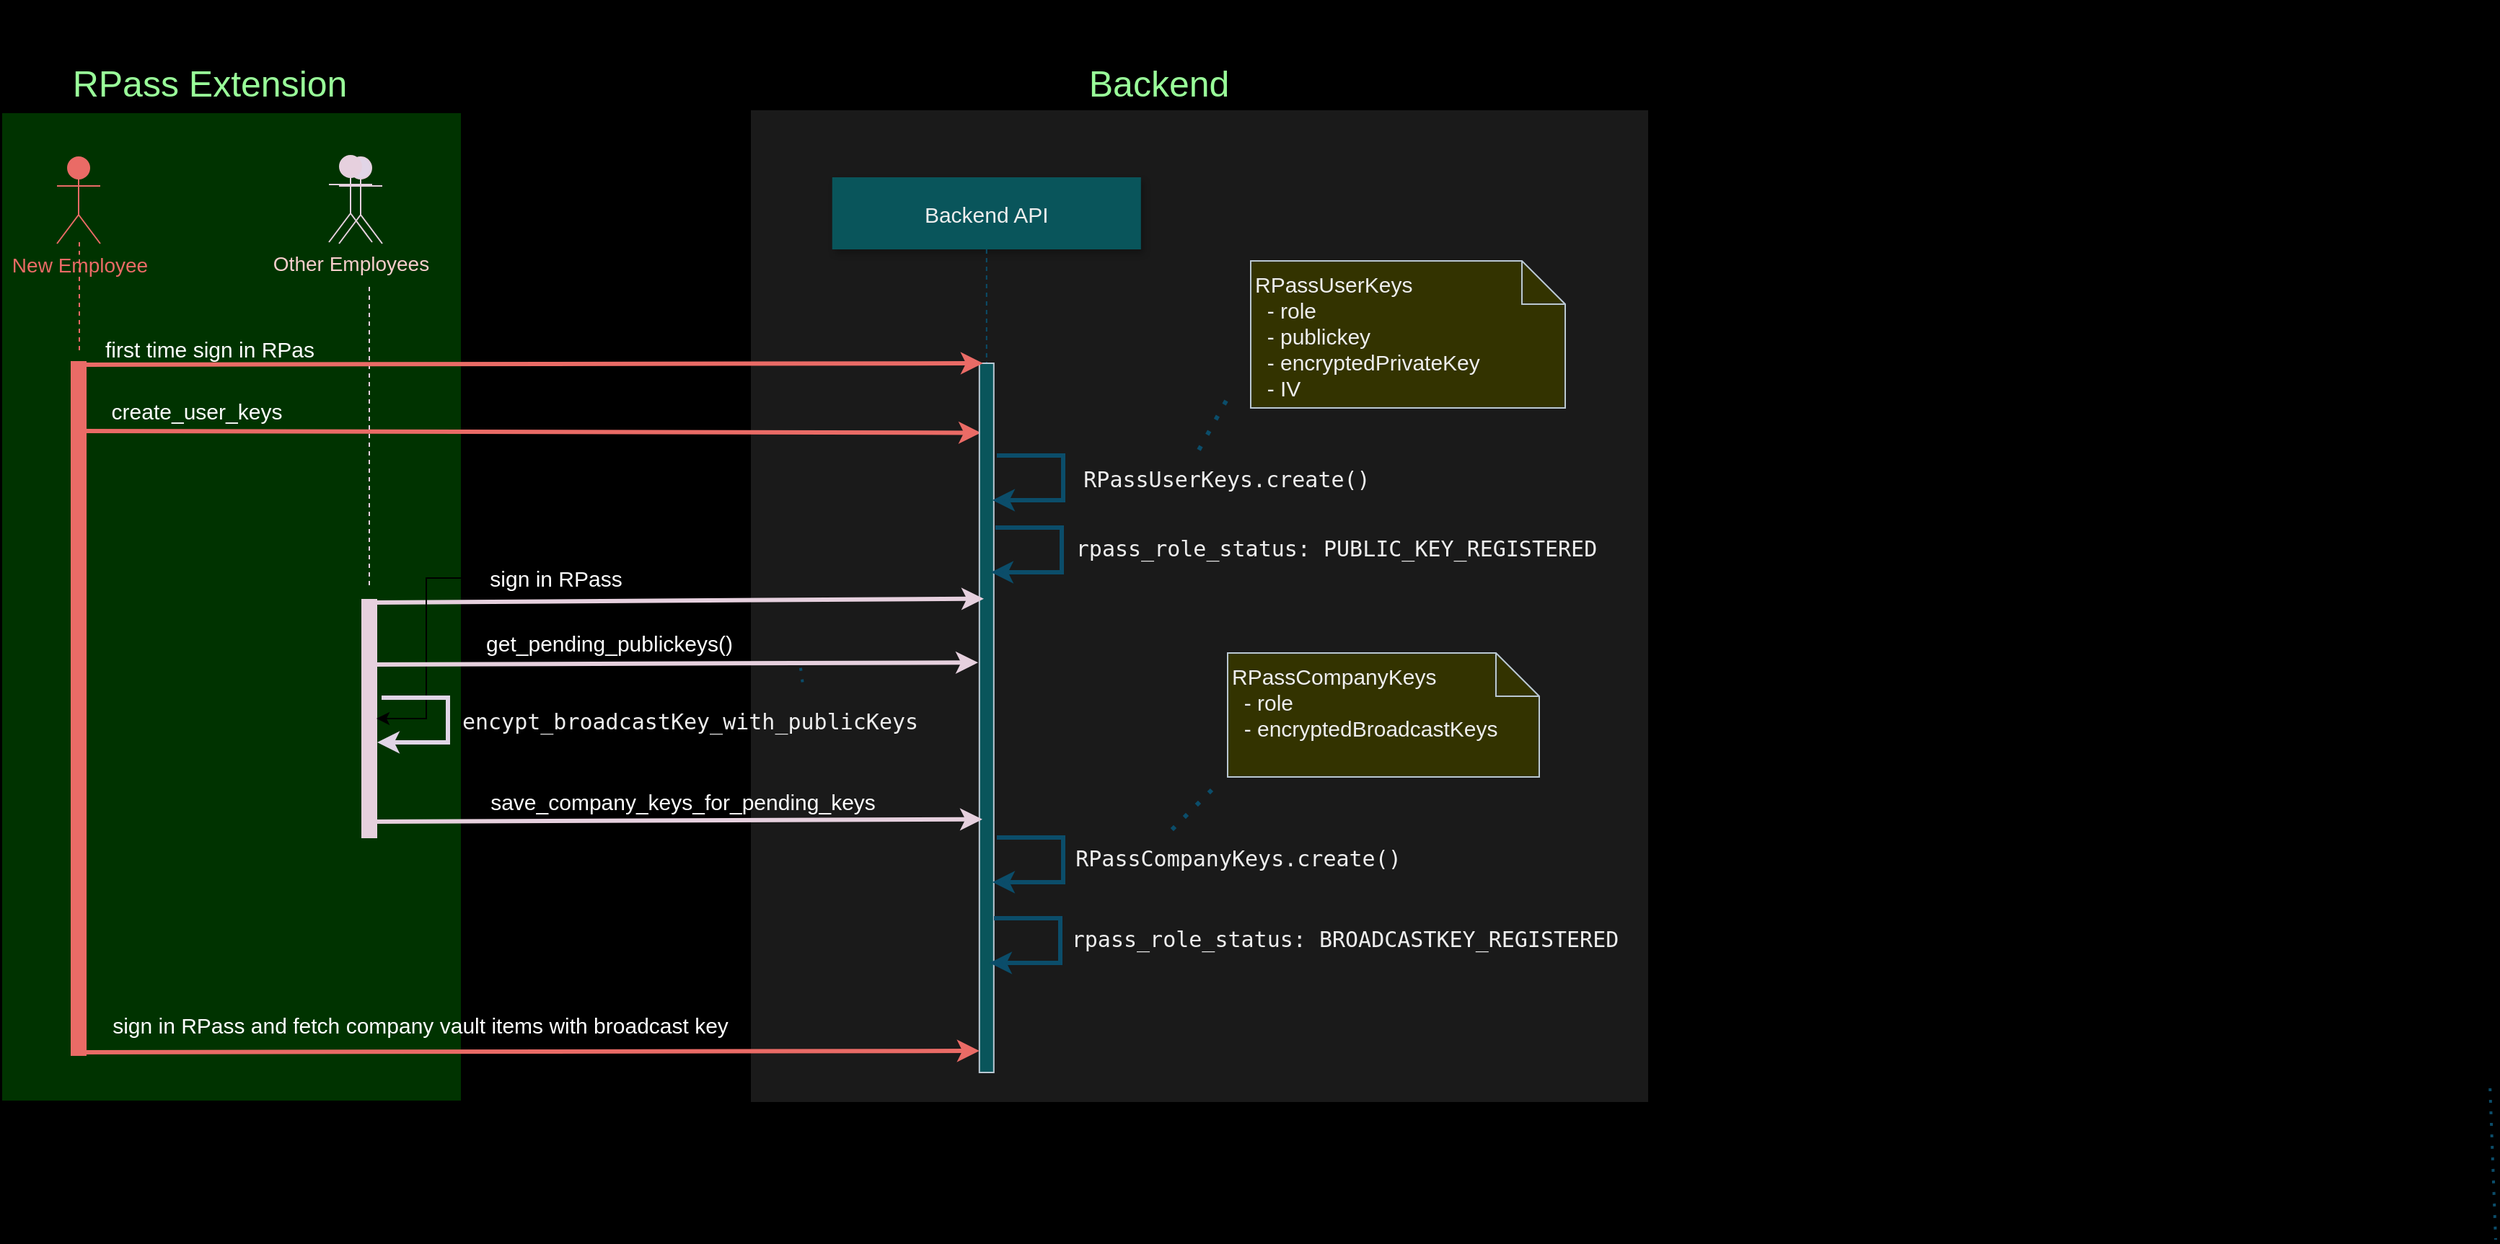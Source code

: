 <mxfile version="24.8.3">
  <diagram name="Page-1" id="9361dd3d-8414-5efd-6122-117bd74ce7a7">
    <mxGraphModel dx="1226" dy="1387" grid="0" gridSize="1" guides="1" tooltips="1" connect="1" arrows="1" fold="1" page="0" pageScale="1.5" pageWidth="826" pageHeight="1169" background="#000000" math="0" shadow="0">
      <root>
        <mxCell id="0" />
        <mxCell id="1" parent="0" />
        <mxCell id="HnRHryOFo4jIYyD-wib6-107" value="" style="rounded=0;whiteSpace=wrap;html=1;fillColor=#1A1A1A;" vertex="1" parent="1">
          <mxGeometry x="970" y="36" width="623" height="689" as="geometry" />
        </mxCell>
        <mxCell id="HnRHryOFo4jIYyD-wib6-99" value="" style="rounded=0;whiteSpace=wrap;html=1;fillColor=#003300;" vertex="1" parent="1">
          <mxGeometry x="451" y="38" width="319" height="686" as="geometry" />
        </mxCell>
        <mxCell id="2" value="" style="fillColor=#EA6B66;strokeColor=#EA6B66;fontSize=15;fontColor=#EEEEEE;labelBackgroundColor=none;" parent="1" vertex="1">
          <mxGeometry x="499.5" y="211" width="10" height="481" as="geometry" />
        </mxCell>
        <mxCell id="3" value="" style="edgeStyle=none;verticalLabelPosition=top;verticalAlign=bottom;labelPosition=left;align=right;fontSize=15;entryX=0.11;entryY=0.098;entryDx=0;entryDy=0;exitX=0.75;exitY=0;exitDx=0;exitDy=0;fontColor=#FFFFFF;labelBackgroundColor=none;strokeColor=#EA6B66;strokeWidth=3;entryPerimeter=0;" parent="1" target="26" edge="1">
          <mxGeometry width="100" height="100" as="geometry">
            <mxPoint x="504.5" y="259" as="sourcePoint" />
            <mxPoint x="901.9" y="255" as="targetPoint" />
            <mxPoint x="367" y="495" as="offset" />
          </mxGeometry>
        </mxCell>
        <mxCell id="24" value="Backend API" style="shadow=1;fillColor=#09555B;strokeColor=none;fontSize=15;fontColor=#EEEEEE;labelBackgroundColor=none;" parent="1" vertex="1">
          <mxGeometry x="1026.9" y="83" width="214" height="50" as="geometry" />
        </mxCell>
        <mxCell id="25" value="" style="edgeStyle=none;endArrow=none;dashed=1;fontSize=15;fontColor=default;labelBackgroundColor=none;strokeColor=#0B4D6A;" parent="1" source="24" target="26" edge="1">
          <mxGeometry x="727.335" y="165" width="100" height="100" as="geometry">
            <mxPoint x="886.159" y="135" as="sourcePoint" />
            <mxPoint x="886.476" y="190" as="targetPoint" />
          </mxGeometry>
        </mxCell>
        <mxCell id="26" value="" style="fillColor=#09555B;strokeColor=#BAC8D3;fontSize=15;fontColor=#EEEEEE;labelBackgroundColor=none;" parent="1" vertex="1">
          <mxGeometry x="1128.9" y="212" width="10" height="492" as="geometry" />
        </mxCell>
        <mxCell id="33" value="" style="edgeStyle=elbowEdgeStyle;elbow=vertical;endArrow=none;dashed=1;strokeColor=#EA6B66;fontSize=15;fontColor=default;labelBackgroundColor=none;" parent="1" edge="1">
          <mxGeometry x="230.0" y="310" width="100" height="100" as="geometry">
            <mxPoint x="505" y="128" as="sourcePoint" />
            <mxPoint x="505" y="204" as="targetPoint" />
            <Array as="points">
              <mxPoint x="505" y="141" />
            </Array>
          </mxGeometry>
        </mxCell>
        <mxCell id="W7PPBAMyW4U-8BtLyTJV-130" value="" style="endArrow=classic;html=1;rounded=0;fontColor=default;labelBackgroundColor=none;strokeColor=#0B4D6A;strokeWidth=3;" parent="1" edge="1">
          <mxGeometry width="50" height="50" relative="1" as="geometry">
            <mxPoint x="1141" y="276" as="sourcePoint" />
            <mxPoint x="1138" y="307" as="targetPoint" />
            <Array as="points">
              <mxPoint x="1187" y="276" />
              <mxPoint x="1187" y="307" />
            </Array>
          </mxGeometry>
        </mxCell>
        <mxCell id="W7PPBAMyW4U-8BtLyTJV-155" value="&lt;div style=&quot;background-color: rgb(30, 31, 34);&quot;&gt;&lt;pre style=&quot;font-family:&#39;JetBrains Mono&#39;,monospace;font-size:9.8pt;&quot;&gt;&lt;br&gt;&lt;/pre&gt;&lt;/div&gt;" style="text;whiteSpace=wrap;html=1;fontColor=#EEEEEE;labelBackgroundColor=none;" parent="1" vertex="1">
          <mxGeometry x="1120" y="-40" width="150" height="70" as="geometry" />
        </mxCell>
        <mxCell id="W7PPBAMyW4U-8BtLyTJV-182" value="" style="endArrow=none;dashed=1;html=1;dashPattern=1 3;strokeWidth=2;rounded=0;entryX=0;entryY=0;entryDx=220;entryDy=0;entryPerimeter=0;fontColor=default;labelBackgroundColor=none;strokeColor=#0B4D6A;" parent="1" edge="1">
          <mxGeometry width="50" height="50" relative="1" as="geometry">
            <mxPoint x="2176.111" y="715" as="sourcePoint" />
            <mxPoint x="2180" y="820" as="targetPoint" />
          </mxGeometry>
        </mxCell>
        <mxCell id="_NU2ZN515jxC7wL2CLro-80" value="" style="endArrow=none;dashed=1;html=1;dashPattern=1 3;strokeWidth=2;rounded=0;fontColor=default;labelBackgroundColor=none;strokeColor=#0B4D6A;" parent="1" edge="1">
          <mxGeometry width="50" height="50" relative="1" as="geometry">
            <mxPoint x="1005.001" y="423.38" as="sourcePoint" />
            <mxPoint x="1006.9" y="438" as="targetPoint" />
          </mxGeometry>
        </mxCell>
        <mxCell id="_NU2ZN515jxC7wL2CLro-98" value="&lt;div style=&quot;font-size: 15px;&quot;&gt;&lt;pre style=&quot;text-align: right; font-size: 15px;&quot;&gt;&lt;font face=&quot;Helvetica&quot; color=&quot;#ffffff&quot;&gt;&lt;span style=&quot;white-space-collapse: collapse;&quot;&gt;create_user_keys&lt;/span&gt;&lt;/font&gt;&lt;/pre&gt;&lt;/div&gt;" style="text;html=1;align=center;verticalAlign=middle;resizable=0;points=[];autosize=1;strokeColor=none;fillColor=none;fontColor=#EEEEEE;labelBackgroundColor=none;fontSize=15;" parent="1" vertex="1">
          <mxGeometry x="518" y="215" width="136" height="60" as="geometry" />
        </mxCell>
        <mxCell id="_NU2ZN515jxC7wL2CLro-101" value="&lt;div style=&quot;font-size: 15px;&quot;&gt;&lt;pre style=&quot;font-family: &amp;quot;JetBrains Mono&amp;quot;, monospace; font-size: 15px;&quot;&gt;&lt;span style=&quot;font-size: 15px;&quot;&gt;RPassUserKeys.create()&lt;/span&gt;&lt;/pre&gt;&lt;/div&gt;" style="text;html=1;align=center;verticalAlign=middle;resizable=0;points=[];autosize=1;strokeColor=none;fillColor=none;fontColor=#EEEEEE;labelBackgroundColor=none;fontSize=15;" parent="1" vertex="1">
          <mxGeometry x="1191" y="262" width="217" height="60" as="geometry" />
        </mxCell>
        <mxCell id="rRgI-piEJR2NT5U421E4-78" value="RPassUserKeys&#xa;  - role&#xa;  - publickey&#xa;  - encryptedPrivateKey&#xa;  - IV&#xa;" style="shape=note;align=left;fontSize=15;verticalAlign=top;fontColor=#EEEEEE;fillColor=#333300;labelBackgroundColor=none;strokeColor=#BAC8D3;spacing=3;" parent="1" vertex="1">
          <mxGeometry x="1317" y="141" width="218" height="102" as="geometry" />
        </mxCell>
        <mxCell id="z2O3Q1LjJvFne5vD3scs-73" value="" style="endArrow=none;dashed=1;html=1;dashPattern=1 3;strokeWidth=3;rounded=0;fontColor=default;labelBackgroundColor=none;strokeColor=#0B4D6A;" parent="1" edge="1">
          <mxGeometry width="50" height="50" relative="1" as="geometry">
            <mxPoint x="1300" y="238" as="sourcePoint" />
            <mxPoint x="1280" y="274" as="targetPoint" />
          </mxGeometry>
        </mxCell>
        <mxCell id="HnRHryOFo4jIYyD-wib6-65" value="&lt;font style=&quot;font-size: 14px;&quot; color=&quot;#ea6b66&quot;&gt;New Employee&lt;/font&gt;" style="shape=umlActor;verticalLabelPosition=bottom;verticalAlign=top;html=1;outlineConnect=0;strokeColor=#EA6B66;fillColor=#EA6B66;" vertex="1" parent="1">
          <mxGeometry x="489.5" y="69" width="30" height="60" as="geometry" />
        </mxCell>
        <mxCell id="HnRHryOFo4jIYyD-wib6-70" value="" style="fillColor=#E6D0DE;strokeColor=#E6D0DE;fontSize=15;fontColor=#EEEEEE;labelBackgroundColor=none;" vertex="1" parent="1">
          <mxGeometry x="701" y="376" width="10" height="165" as="geometry" />
        </mxCell>
        <mxCell id="HnRHryOFo4jIYyD-wib6-72" value="" style="edgeStyle=none;endArrow=none;dashed=1;fontSize=15;fontColor=default;labelBackgroundColor=none;strokeColor=#E6D0DE;" edge="1" parent="1">
          <mxGeometry x="727.335" y="165" width="100" height="100" as="geometry">
            <mxPoint x="706" y="159" as="sourcePoint" />
            <mxPoint x="706" y="366" as="targetPoint" />
          </mxGeometry>
        </mxCell>
        <mxCell id="HnRHryOFo4jIYyD-wib6-77" value="&lt;font color=&quot;#99ff99&quot; style=&quot;font-size: 25px;&quot;&gt;RPass Extension&lt;/font&gt;" style="text;html=1;align=center;verticalAlign=middle;resizable=0;points=[];autosize=1;strokeColor=none;fillColor=none;fontSize=25;" vertex="1" parent="1">
          <mxGeometry x="490.5" y="-4" width="208" height="42" as="geometry" />
        </mxCell>
        <mxCell id="HnRHryOFo4jIYyD-wib6-78" value="" style="edgeStyle=none;verticalLabelPosition=top;verticalAlign=bottom;labelPosition=left;align=right;fontSize=15;fontColor=#FFFFFF;labelBackgroundColor=none;strokeColor=#E6D0DE;strokeWidth=3;entryX=0.31;entryY=0.332;entryDx=0;entryDy=0;entryPerimeter=0;" edge="1" parent="1" target="26">
          <mxGeometry width="100" height="100" as="geometry">
            <mxPoint x="709" y="378" as="sourcePoint" />
            <mxPoint x="1127" y="378" as="targetPoint" />
            <mxPoint x="367" y="495" as="offset" />
          </mxGeometry>
        </mxCell>
        <mxCell id="HnRHryOFo4jIYyD-wib6-79" value="" style="edgeStyle=none;verticalLabelPosition=top;verticalAlign=bottom;labelPosition=left;align=right;fontSize=15;entryX=0.25;entryY=0;entryDx=0;entryDy=0;exitX=0.75;exitY=0;exitDx=0;exitDy=0;fontColor=#FFFFFF;labelBackgroundColor=none;strokeColor=#EA6B66;strokeWidth=3;" edge="1" parent="1" target="26">
          <mxGeometry width="100" height="100" as="geometry">
            <mxPoint x="508" y="213" as="sourcePoint" />
            <mxPoint x="905.4" y="209" as="targetPoint" />
            <mxPoint x="367" y="495" as="offset" />
          </mxGeometry>
        </mxCell>
        <mxCell id="HnRHryOFo4jIYyD-wib6-81" value="&lt;div style=&quot;font-size: 15px;&quot;&gt;&lt;pre style=&quot;text-align: right; font-size: 15px;&quot;&gt;&lt;font face=&quot;Helvetica&quot; color=&quot;#ffffff&quot;&gt;&lt;span style=&quot;white-space-collapse: collapse;&quot;&gt;first time sign in RPas&lt;/span&gt;&lt;/font&gt;&lt;/pre&gt;&lt;/div&gt;" style="text;html=1;align=center;verticalAlign=middle;resizable=0;points=[];autosize=1;strokeColor=none;fillColor=none;fontColor=#EEEEEE;labelBackgroundColor=none;fontSize=15;" vertex="1" parent="1">
          <mxGeometry x="513" y="172" width="163" height="60" as="geometry" />
        </mxCell>
        <mxCell id="HnRHryOFo4jIYyD-wib6-115" value="" style="edgeStyle=orthogonalEdgeStyle;rounded=0;orthogonalLoop=1;jettySize=auto;html=1;" edge="1" parent="1" source="HnRHryOFo4jIYyD-wib6-83" target="HnRHryOFo4jIYyD-wib6-70">
          <mxGeometry relative="1" as="geometry" />
        </mxCell>
        <mxCell id="HnRHryOFo4jIYyD-wib6-83" value="&lt;div style=&quot;font-size: 15px;&quot;&gt;&lt;pre style=&quot;text-align: right; font-size: 15px;&quot;&gt;&lt;font face=&quot;Helvetica&quot; color=&quot;#ffffff&quot;&gt;&lt;span style=&quot;white-space-collapse: collapse;&quot;&gt;sign in RPass&lt;/span&gt;&lt;/font&gt;&lt;/pre&gt;&lt;/div&gt;" style="text;html=1;align=center;verticalAlign=middle;resizable=0;points=[];autosize=1;strokeColor=none;fillColor=none;fontColor=#EEEEEE;labelBackgroundColor=none;fontSize=15;" vertex="1" parent="1">
          <mxGeometry x="780" y="331" width="110" height="60" as="geometry" />
        </mxCell>
        <mxCell id="HnRHryOFo4jIYyD-wib6-84" value="" style="edgeStyle=none;verticalLabelPosition=top;verticalAlign=bottom;labelPosition=left;align=right;fontSize=15;entryX=-0.09;entryY=0.422;entryDx=0;entryDy=0;fontColor=#FFFFFF;labelBackgroundColor=none;strokeColor=#E6D0DE;strokeWidth=3;entryPerimeter=0;" edge="1" parent="1" target="26">
          <mxGeometry width="100" height="100" as="geometry">
            <mxPoint x="708" y="421" as="sourcePoint" />
            <mxPoint x="904" y="419" as="targetPoint" />
            <mxPoint x="367" y="495" as="offset" />
          </mxGeometry>
        </mxCell>
        <mxCell id="HnRHryOFo4jIYyD-wib6-86" value="&lt;div style=&quot;font-size: 15px;&quot;&gt;&lt;pre style=&quot;text-align: right; font-size: 15px;&quot;&gt;&lt;font face=&quot;Helvetica&quot; color=&quot;#ffffff&quot;&gt;&lt;span style=&quot;white-space-collapse: collapse;&quot;&gt;get_pending_publickeys()&lt;/span&gt;&lt;/font&gt;&lt;/pre&gt;&lt;/div&gt;" style="text;html=1;align=center;verticalAlign=middle;resizable=0;points=[];autosize=1;strokeColor=none;fillColor=none;fontColor=#EEEEEE;labelBackgroundColor=none;fontSize=15;" vertex="1" parent="1">
          <mxGeometry x="777" y="376" width="189" height="60" as="geometry" />
        </mxCell>
        <mxCell id="HnRHryOFo4jIYyD-wib6-87" value="" style="endArrow=classic;html=1;rounded=0;fontColor=default;labelBackgroundColor=none;strokeColor=#0B4D6A;strokeWidth=3;" edge="1" parent="1">
          <mxGeometry width="50" height="50" relative="1" as="geometry">
            <mxPoint x="1140" y="326" as="sourcePoint" />
            <mxPoint x="1137" y="357" as="targetPoint" />
            <Array as="points">
              <mxPoint x="1186" y="326" />
              <mxPoint x="1186" y="357" />
            </Array>
          </mxGeometry>
        </mxCell>
        <mxCell id="HnRHryOFo4jIYyD-wib6-88" value="&lt;div style=&quot;font-size: 15px;&quot;&gt;&lt;pre style=&quot;font-family: &amp;quot;JetBrains Mono&amp;quot;, monospace; font-size: 15px;&quot;&gt;rpass_role_status: PUBLIC_KEY_REGISTERED&lt;/pre&gt;&lt;/div&gt;" style="text;html=1;align=center;verticalAlign=middle;resizable=0;points=[];autosize=1;strokeColor=none;fillColor=none;fontColor=#EEEEEE;labelBackgroundColor=none;fontSize=15;" vertex="1" parent="1">
          <mxGeometry x="1186" y="310" width="379" height="60" as="geometry" />
        </mxCell>
        <mxCell id="HnRHryOFo4jIYyD-wib6-89" value="" style="endArrow=classic;html=1;rounded=0;fontColor=default;labelBackgroundColor=none;strokeColor=#E1D5E7;strokeWidth=3;" edge="1" parent="1">
          <mxGeometry width="50" height="50" relative="1" as="geometry">
            <mxPoint x="714.5" y="444" as="sourcePoint" />
            <mxPoint x="711.5" y="475" as="targetPoint" />
            <Array as="points">
              <mxPoint x="760.5" y="444" />
              <mxPoint x="760.5" y="475" />
            </Array>
          </mxGeometry>
        </mxCell>
        <mxCell id="HnRHryOFo4jIYyD-wib6-90" value="&lt;div style=&quot;font-size: 15px;&quot;&gt;&lt;pre style=&quot;font-family: &amp;quot;JetBrains Mono&amp;quot;, monospace; font-size: 15px;&quot;&gt;encypt_broadcastKey_with_publicKeys&lt;/pre&gt;&lt;/div&gt;" style="text;html=1;align=center;verticalAlign=middle;resizable=0;points=[];autosize=1;strokeColor=none;fillColor=none;fontColor=#EEEEEE;labelBackgroundColor=none;fontSize=15;" vertex="1" parent="1">
          <mxGeometry x="761" y="430" width="334" height="60" as="geometry" />
        </mxCell>
        <mxCell id="HnRHryOFo4jIYyD-wib6-92" value="" style="edgeStyle=none;verticalLabelPosition=top;verticalAlign=bottom;labelPosition=left;align=right;fontSize=15;entryX=0.21;entryY=0.643;entryDx=0;entryDy=0;fontColor=#FFFFFF;labelBackgroundColor=none;strokeColor=#E6D0DE;strokeWidth=3;entryPerimeter=0;" edge="1" parent="1" target="26">
          <mxGeometry width="100" height="100" as="geometry">
            <mxPoint x="709" y="530" as="sourcePoint" />
            <mxPoint x="906" y="529" as="targetPoint" />
            <mxPoint x="367" y="495" as="offset" />
          </mxGeometry>
        </mxCell>
        <mxCell id="HnRHryOFo4jIYyD-wib6-93" value="&lt;div style=&quot;font-size: 15px;&quot;&gt;&lt;pre style=&quot;text-align: right; font-size: 15px;&quot;&gt;&lt;font face=&quot;Helvetica&quot; color=&quot;#ffffff&quot;&gt;&lt;span style=&quot;white-space-collapse: collapse;&quot;&gt;save_company_keys_for_pending_keys&lt;/span&gt;&lt;/font&gt;&lt;/pre&gt;&lt;/div&gt;" style="text;html=1;align=center;verticalAlign=middle;resizable=0;points=[];autosize=1;strokeColor=none;fillColor=none;fontColor=#EEEEEE;labelBackgroundColor=none;fontSize=15;" vertex="1" parent="1">
          <mxGeometry x="780" y="486" width="285" height="60" as="geometry" />
        </mxCell>
        <mxCell id="HnRHryOFo4jIYyD-wib6-94" value="" style="endArrow=classic;html=1;rounded=0;fontColor=default;labelBackgroundColor=none;strokeColor=#0B4D6A;strokeWidth=3;" edge="1" parent="1">
          <mxGeometry width="50" height="50" relative="1" as="geometry">
            <mxPoint x="1141" y="541" as="sourcePoint" />
            <mxPoint x="1138" y="572" as="targetPoint" />
            <Array as="points">
              <mxPoint x="1187" y="541" />
              <mxPoint x="1187" y="572" />
            </Array>
          </mxGeometry>
        </mxCell>
        <mxCell id="HnRHryOFo4jIYyD-wib6-95" value="&lt;div style=&quot;font-size: 15px;&quot;&gt;&lt;pre style=&quot;font-family: &amp;quot;JetBrains Mono&amp;quot;, monospace; font-size: 15px;&quot;&gt;&lt;span style=&quot;font-size: 15px;&quot;&gt;RPassCompanyKeys.create()&lt;/span&gt;&lt;/pre&gt;&lt;/div&gt;" style="text;html=1;align=center;verticalAlign=middle;resizable=0;points=[];autosize=1;strokeColor=none;fillColor=none;fontColor=#EEEEEE;labelBackgroundColor=none;fontSize=15;" vertex="1" parent="1">
          <mxGeometry x="1186" y="525" width="244" height="60" as="geometry" />
        </mxCell>
        <mxCell id="HnRHryOFo4jIYyD-wib6-97" value="RPassCompanyKeys&#xa;  - role&#xa;  - encryptedBroadcastKeys&#xa;" style="shape=note;align=left;fontSize=15;verticalAlign=top;fontColor=#EEEEEE;fillColor=#333300;labelBackgroundColor=none;strokeColor=#BAC8D3;spacing=3;" vertex="1" parent="1">
          <mxGeometry x="1301" y="413" width="216" height="86" as="geometry" />
        </mxCell>
        <mxCell id="HnRHryOFo4jIYyD-wib6-106" value="" style="group" vertex="1" connectable="0" parent="1">
          <mxGeometry x="678" y="68" width="37" height="61" as="geometry" />
        </mxCell>
        <mxCell id="HnRHryOFo4jIYyD-wib6-66" value="" style="shape=umlActor;verticalLabelPosition=bottom;verticalAlign=top;html=1;outlineConnect=0;strokeColor=#E6D0DE;fillColor=#E1D5E7;" vertex="1" parent="HnRHryOFo4jIYyD-wib6-106">
          <mxGeometry x="7" y="1" width="30" height="60" as="geometry" />
        </mxCell>
        <mxCell id="HnRHryOFo4jIYyD-wib6-67" value="&lt;font color=&quot;#f8cecc&quot; style=&quot;font-size: 14px;&quot;&gt;Other Employees&lt;/font&gt;" style="shape=umlActor;verticalLabelPosition=bottom;verticalAlign=top;html=1;outlineConnect=0;strokeColor=#E6D0DE;fillColor=#E6D0DE;" vertex="1" parent="HnRHryOFo4jIYyD-wib6-106">
          <mxGeometry width="30" height="60" as="geometry" />
        </mxCell>
        <mxCell id="HnRHryOFo4jIYyD-wib6-108" value="&lt;font color=&quot;#99ff99&quot; style=&quot;font-size: 25px;&quot;&gt;Backend&lt;/font&gt;" style="text;html=1;align=center;verticalAlign=middle;resizable=0;points=[];autosize=1;strokeColor=none;fillColor=none;fontSize=25;" vertex="1" parent="1">
          <mxGeometry x="1195" y="-4" width="115" height="42" as="geometry" />
        </mxCell>
        <mxCell id="HnRHryOFo4jIYyD-wib6-109" value="" style="endArrow=classic;html=1;rounded=0;fontColor=default;labelBackgroundColor=none;strokeColor=#0B4D6A;strokeWidth=3;" edge="1" parent="1">
          <mxGeometry width="50" height="50" relative="1" as="geometry">
            <mxPoint x="1139" y="597" as="sourcePoint" />
            <mxPoint x="1136" y="628" as="targetPoint" />
            <Array as="points">
              <mxPoint x="1185" y="597" />
              <mxPoint x="1185" y="628" />
            </Array>
          </mxGeometry>
        </mxCell>
        <mxCell id="HnRHryOFo4jIYyD-wib6-110" value="" style="endArrow=none;dashed=1;html=1;dashPattern=1 3;strokeWidth=3;rounded=0;fontColor=default;labelBackgroundColor=none;strokeColor=#0B4D6A;" edge="1" parent="1">
          <mxGeometry width="50" height="50" relative="1" as="geometry">
            <mxPoint x="1290" y="508" as="sourcePoint" />
            <mxPoint x="1262" y="536" as="targetPoint" />
          </mxGeometry>
        </mxCell>
        <mxCell id="HnRHryOFo4jIYyD-wib6-111" value="&lt;div style=&quot;font-size: 15px;&quot;&gt;&lt;pre style=&quot;font-family: &amp;quot;JetBrains Mono&amp;quot;, monospace; font-size: 15px;&quot;&gt;rpass_role_status: BROADCASTKEY_REGISTERED&lt;/pre&gt;&lt;/div&gt;" style="text;html=1;align=center;verticalAlign=middle;resizable=0;points=[];autosize=1;strokeColor=none;fillColor=none;fontColor=#EEEEEE;labelBackgroundColor=none;fontSize=15;" vertex="1" parent="1">
          <mxGeometry x="1183" y="581" width="397" height="60" as="geometry" />
        </mxCell>
        <mxCell id="HnRHryOFo4jIYyD-wib6-112" value="" style="edgeStyle=none;verticalLabelPosition=top;verticalAlign=bottom;labelPosition=left;align=right;fontSize=15;entryX=0.25;entryY=0;entryDx=0;entryDy=0;exitX=0.75;exitY=0;exitDx=0;exitDy=0;fontColor=#FFFFFF;labelBackgroundColor=none;strokeColor=#EA6B66;strokeWidth=3;" edge="1" parent="1">
          <mxGeometry width="100" height="100" as="geometry">
            <mxPoint x="505.9" y="690" as="sourcePoint" />
            <mxPoint x="1128.9" y="689" as="targetPoint" />
            <mxPoint x="367" y="495" as="offset" />
          </mxGeometry>
        </mxCell>
        <mxCell id="HnRHryOFo4jIYyD-wib6-114" value="&lt;div style=&quot;font-size: 15px;&quot;&gt;&lt;pre style=&quot;text-align: right; font-size: 15px;&quot;&gt;&lt;font face=&quot;Helvetica&quot; color=&quot;#ffffff&quot;&gt;&lt;span style=&quot;white-space-collapse: collapse;&quot;&gt;sign in RPass and fetch company vault items with broadcast key&lt;/span&gt;&lt;/font&gt;&lt;/pre&gt;&lt;/div&gt;" style="text;html=1;align=center;verticalAlign=middle;resizable=0;points=[];autosize=1;strokeColor=none;fillColor=none;fontColor=#EEEEEE;labelBackgroundColor=none;fontSize=15;" vertex="1" parent="1">
          <mxGeometry x="518" y="641" width="445" height="60" as="geometry" />
        </mxCell>
      </root>
    </mxGraphModel>
  </diagram>
</mxfile>
